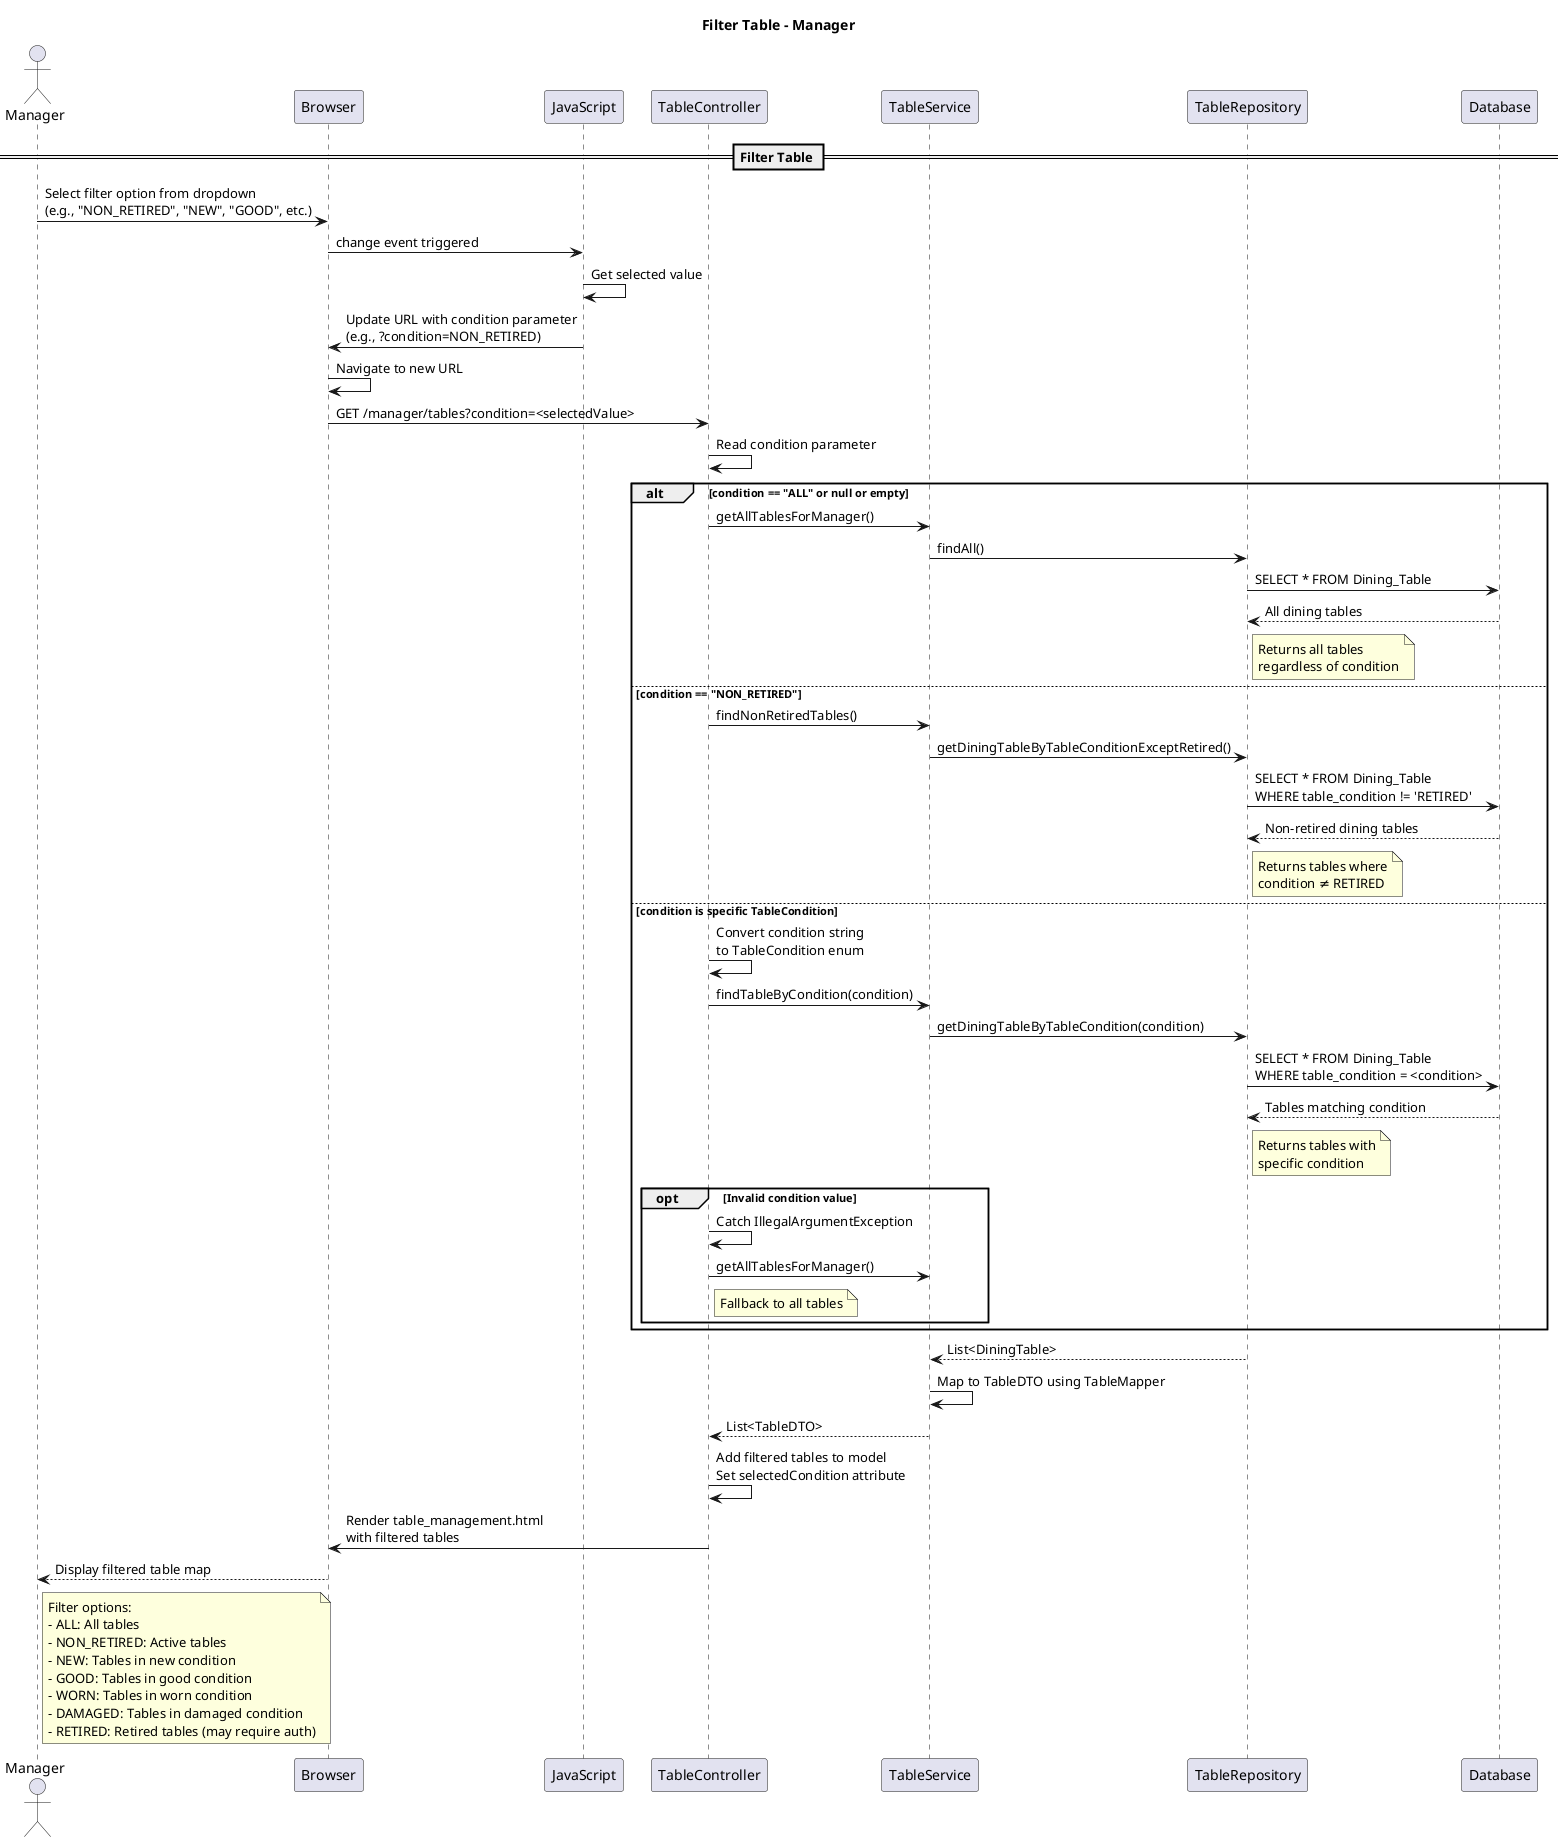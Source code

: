 @startuml
title Filter Table - Manager

actor Manager
participant Browser
participant JavaScript
participant TableController
participant TableService
participant TableRepository
participant Database

== Filter Table ==
Manager -> Browser: Select filter option from dropdown\n(e.g., "NON_RETIRED", "NEW", "GOOD", etc.)

Browser -> JavaScript: change event triggered
JavaScript -> JavaScript: Get selected value
JavaScript -> Browser: Update URL with condition parameter\n(e.g., ?condition=NON_RETIRED)
Browser -> Browser: Navigate to new URL

Browser -> TableController: GET /manager/tables?condition=<selectedValue>
TableController -> TableController: Read condition parameter

alt condition == "ALL" or null or empty
    TableController -> TableService: getAllTablesForManager()
    TableService -> TableRepository: findAll()
    TableRepository -> Database: SELECT * FROM Dining_Table
    Database --> TableRepository: All dining tables
    note right of TableRepository: Returns all tables\nregardless of condition
else condition == "NON_RETIRED"
    TableController -> TableService: findNonRetiredTables()
    TableService -> TableRepository: getDiningTableByTableConditionExceptRetired()
    TableRepository -> Database: SELECT * FROM Dining_Table\nWHERE table_condition != 'RETIRED'
    Database --> TableRepository: Non-retired dining tables
    note right of TableRepository: Returns tables where\ncondition ≠ RETIRED
else condition is specific TableCondition
    TableController -> TableController: Convert condition string\nto TableCondition enum
    TableController -> TableService: findTableByCondition(condition)
    TableService -> TableRepository: getDiningTableByTableCondition(condition)
    TableRepository -> Database: SELECT * FROM Dining_Table\nWHERE table_condition = <condition>
    Database --> TableRepository: Tables matching condition
    note right of TableRepository: Returns tables with\nspecific condition
    opt Invalid condition value
        TableController -> TableController: Catch IllegalArgumentException
        TableController -> TableService: getAllTablesForManager()
        note right of TableController: Fallback to all tables
    end
end

TableRepository --> TableService: List<DiningTable>
TableService -> TableService: Map to TableDTO using TableMapper
TableService --> TableController: List<TableDTO>

TableController -> TableController: Add filtered tables to model\nSet selectedCondition attribute
TableController -> Browser: Render table_management.html\nwith filtered tables
Browser --> Manager: Display filtered table map

note right of Manager
Filter options:
- ALL: All tables
- NON_RETIRED: Active tables  
- NEW: Tables in new condition
- GOOD: Tables in good condition
- WORN: Tables in worn condition
- DAMAGED: Tables in damaged condition
- RETIRED: Retired tables (may require auth)
end note

@enduml


